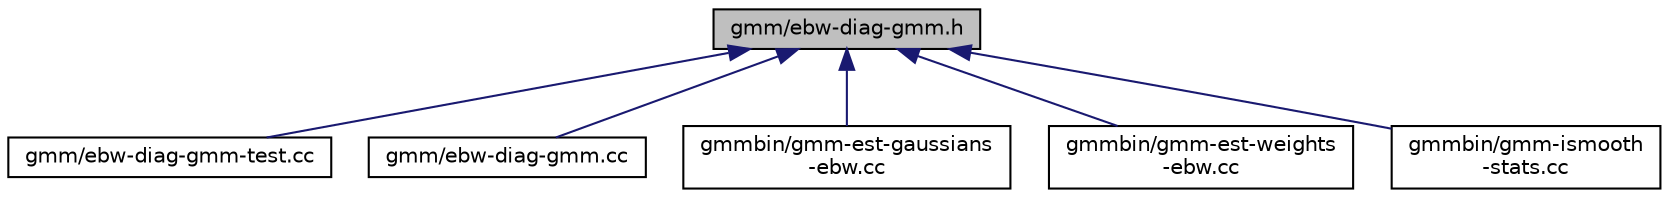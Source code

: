 digraph "gmm/ebw-diag-gmm.h"
{
  edge [fontname="Helvetica",fontsize="10",labelfontname="Helvetica",labelfontsize="10"];
  node [fontname="Helvetica",fontsize="10",shape=record];
  Node75 [label="gmm/ebw-diag-gmm.h",height=0.2,width=0.4,color="black", fillcolor="grey75", style="filled", fontcolor="black"];
  Node75 -> Node76 [dir="back",color="midnightblue",fontsize="10",style="solid",fontname="Helvetica"];
  Node76 [label="gmm/ebw-diag-gmm-test.cc",height=0.2,width=0.4,color="black", fillcolor="white", style="filled",URL="$ebw-diag-gmm-test_8cc.html"];
  Node75 -> Node77 [dir="back",color="midnightblue",fontsize="10",style="solid",fontname="Helvetica"];
  Node77 [label="gmm/ebw-diag-gmm.cc",height=0.2,width=0.4,color="black", fillcolor="white", style="filled",URL="$ebw-diag-gmm_8cc.html"];
  Node75 -> Node78 [dir="back",color="midnightblue",fontsize="10",style="solid",fontname="Helvetica"];
  Node78 [label="gmmbin/gmm-est-gaussians\l-ebw.cc",height=0.2,width=0.4,color="black", fillcolor="white", style="filled",URL="$gmm-est-gaussians-ebw_8cc.html"];
  Node75 -> Node79 [dir="back",color="midnightblue",fontsize="10",style="solid",fontname="Helvetica"];
  Node79 [label="gmmbin/gmm-est-weights\l-ebw.cc",height=0.2,width=0.4,color="black", fillcolor="white", style="filled",URL="$gmm-est-weights-ebw_8cc.html"];
  Node75 -> Node80 [dir="back",color="midnightblue",fontsize="10",style="solid",fontname="Helvetica"];
  Node80 [label="gmmbin/gmm-ismooth\l-stats.cc",height=0.2,width=0.4,color="black", fillcolor="white", style="filled",URL="$gmm-ismooth-stats_8cc.html"];
}
